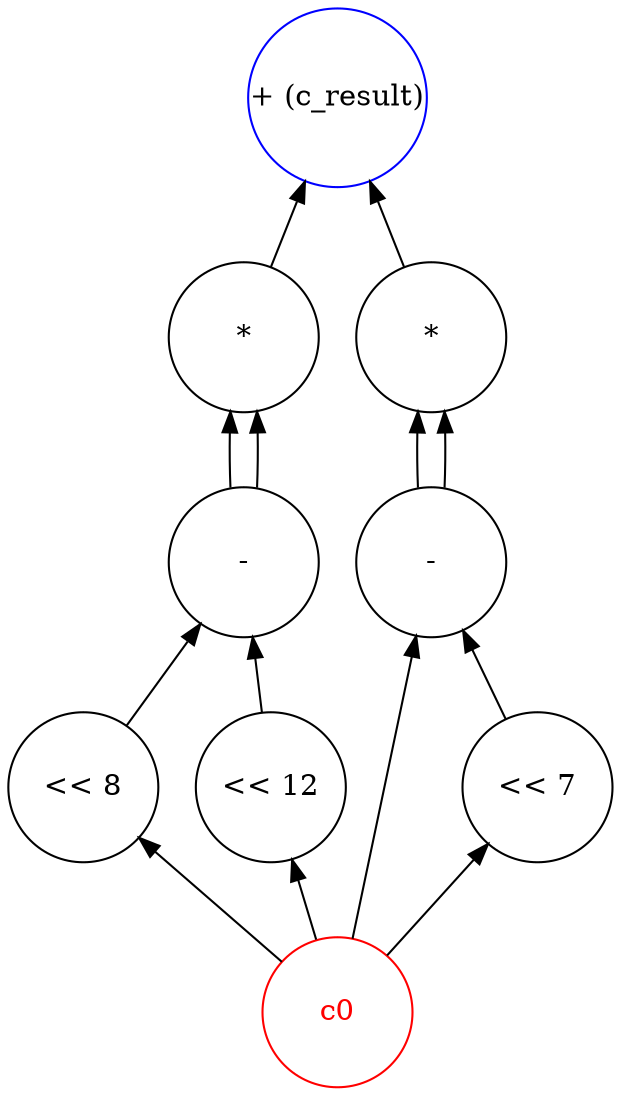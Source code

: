 digraph "roberts_cross" {
node [shape=circle width=1 margin=0]
edge [dir=back]
1 [label="c0" style=solid color=red fontcolor=red]
2 [label="<< 8" style=solid color=black fontcolor=black]
2 -> 1
3 [label="<< 12" style=solid color=black fontcolor=black]
3 -> 1
4 [label="-" style=solid color=black fontcolor=black]
4 -> 2
4 -> 3
5 [label="*" style=solid color=black fontcolor=black]
5 -> 4
5 -> 4
6 [label="<< 7" style=solid color=black fontcolor=black]
6 -> 1
7 [label="-" style=solid color=black fontcolor=black]
7 -> 1
7 -> 6
8 [label="*" style=solid color=black fontcolor=black]
8 -> 7
8 -> 7
9 [label="+ (c_result)" style=solid color=blue fontcolor=black]
9 -> 5
9 -> 8
}
